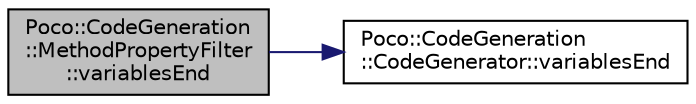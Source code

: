 digraph "Poco::CodeGeneration::MethodPropertyFilter::variablesEnd"
{
 // LATEX_PDF_SIZE
  edge [fontname="Helvetica",fontsize="10",labelfontname="Helvetica",labelfontsize="10"];
  node [fontname="Helvetica",fontsize="10",shape=record];
  rankdir="LR";
  Node1 [label="Poco::CodeGeneration\l::MethodPropertyFilter\l::variablesEnd",height=0.2,width=0.4,color="black", fillcolor="grey75", style="filled", fontcolor="black",tooltip="Writes a single typedef."];
  Node1 -> Node2 [color="midnightblue",fontsize="10",style="solid"];
  Node2 [label="Poco::CodeGeneration\l::CodeGenerator::variablesEnd",height=0.2,width=0.4,color="black", fillcolor="white", style="filled",URL="$classPoco_1_1CodeGeneration_1_1CodeGenerator.html#a1f6fbaacd66b86bd926050d33ca1a330",tooltip="Writes a single typedef."];
}
